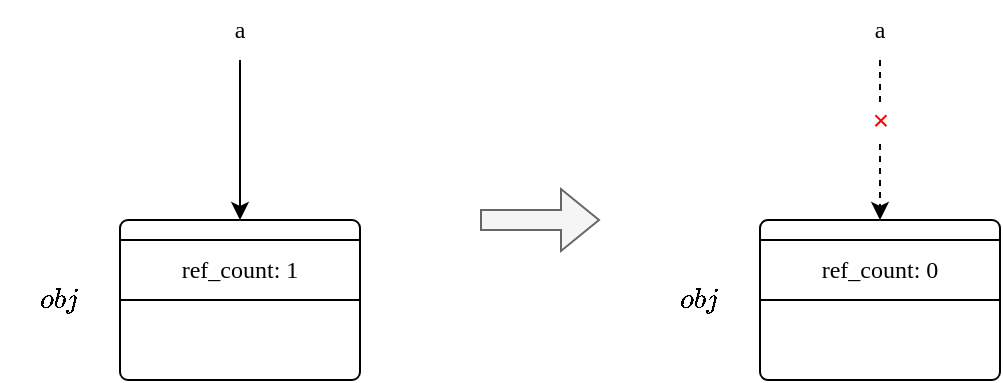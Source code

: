<mxfile version="21.3.7" type="device">
  <diagram name="Page-1" id="MDfxNv3w2z9Ve3HUxRQT">
    <mxGraphModel dx="1434" dy="907" grid="1" gridSize="10" guides="1" tooltips="1" connect="1" arrows="1" fold="1" page="1" pageScale="1" pageWidth="850" pageHeight="1100" math="1" shadow="0">
      <root>
        <mxCell id="0" />
        <mxCell id="1" parent="0" />
        <mxCell id="bYHlUoliwPohzj2jKuyZ-4" value="" style="group" vertex="1" connectable="0" parent="1">
          <mxGeometry x="200" y="120" width="120" height="80" as="geometry" />
        </mxCell>
        <mxCell id="bYHlUoliwPohzj2jKuyZ-1" value="" style="rounded=1;whiteSpace=wrap;html=1;arcSize=5;fontFamily=SF Mono;" vertex="1" parent="bYHlUoliwPohzj2jKuyZ-4">
          <mxGeometry width="120" height="80" as="geometry" />
        </mxCell>
        <mxCell id="bYHlUoliwPohzj2jKuyZ-3" value="ref_count: 1" style="rounded=0;whiteSpace=wrap;html=1;fontFamily=SF Mono;" vertex="1" parent="bYHlUoliwPohzj2jKuyZ-4">
          <mxGeometry y="10" width="120" height="30" as="geometry" />
        </mxCell>
        <mxCell id="bYHlUoliwPohzj2jKuyZ-5" value="$$obj$$" style="text;html=1;strokeColor=none;fillColor=none;align=center;verticalAlign=middle;whiteSpace=wrap;rounded=0;" vertex="1" parent="1">
          <mxGeometry x="140" y="145" width="60" height="30" as="geometry" />
        </mxCell>
        <mxCell id="bYHlUoliwPohzj2jKuyZ-6" value="a" style="text;html=1;strokeColor=none;fillColor=none;align=center;verticalAlign=middle;whiteSpace=wrap;rounded=0;fontFamily=SF Mono;" vertex="1" parent="1">
          <mxGeometry x="230" y="10" width="60" height="30" as="geometry" />
        </mxCell>
        <mxCell id="bYHlUoliwPohzj2jKuyZ-7" value="" style="endArrow=classic;html=1;rounded=0;exitX=0.5;exitY=1;exitDx=0;exitDy=0;entryX=0.5;entryY=0;entryDx=0;entryDy=0;" edge="1" parent="1" source="bYHlUoliwPohzj2jKuyZ-6" target="bYHlUoliwPohzj2jKuyZ-1">
          <mxGeometry width="50" height="50" relative="1" as="geometry">
            <mxPoint x="480" y="290" as="sourcePoint" />
            <mxPoint x="530" y="240" as="targetPoint" />
          </mxGeometry>
        </mxCell>
        <mxCell id="bYHlUoliwPohzj2jKuyZ-8" value="" style="group" vertex="1" connectable="0" parent="1">
          <mxGeometry x="520" y="120" width="120" height="80" as="geometry" />
        </mxCell>
        <mxCell id="bYHlUoliwPohzj2jKuyZ-9" value="" style="rounded=1;whiteSpace=wrap;html=1;arcSize=5;fontFamily=SF Mono;" vertex="1" parent="bYHlUoliwPohzj2jKuyZ-8">
          <mxGeometry width="120" height="80" as="geometry" />
        </mxCell>
        <mxCell id="bYHlUoliwPohzj2jKuyZ-10" value="ref_count: 0" style="rounded=0;whiteSpace=wrap;html=1;fontFamily=SF Mono;" vertex="1" parent="bYHlUoliwPohzj2jKuyZ-8">
          <mxGeometry y="10" width="120" height="30" as="geometry" />
        </mxCell>
        <mxCell id="bYHlUoliwPohzj2jKuyZ-11" value="$$obj$$" style="text;html=1;strokeColor=none;fillColor=none;align=center;verticalAlign=middle;whiteSpace=wrap;rounded=0;" vertex="1" parent="1">
          <mxGeometry x="460" y="145" width="60" height="30" as="geometry" />
        </mxCell>
        <mxCell id="bYHlUoliwPohzj2jKuyZ-12" value="a" style="text;html=1;strokeColor=none;fillColor=none;align=center;verticalAlign=middle;whiteSpace=wrap;rounded=0;fontFamily=SF Mono;" vertex="1" parent="1">
          <mxGeometry x="550" y="10" width="60" height="30" as="geometry" />
        </mxCell>
        <mxCell id="bYHlUoliwPohzj2jKuyZ-13" value="&lt;font style=&quot;font-size: 14px;&quot;&gt;×&lt;/font&gt;" style="endArrow=classic;html=1;rounded=0;exitX=0.5;exitY=1;exitDx=0;exitDy=0;entryX=0.5;entryY=0;entryDx=0;entryDy=0;fontColor=#FF0000;dashed=1;" edge="1" parent="1" source="bYHlUoliwPohzj2jKuyZ-12" target="bYHlUoliwPohzj2jKuyZ-9">
          <mxGeometry x="-0.25" width="50" height="50" relative="1" as="geometry">
            <mxPoint x="800" y="290" as="sourcePoint" />
            <mxPoint x="850" y="240" as="targetPoint" />
            <mxPoint as="offset" />
          </mxGeometry>
        </mxCell>
        <mxCell id="bYHlUoliwPohzj2jKuyZ-16" value="" style="shape=flexArrow;endArrow=classic;html=1;rounded=0;fillColor=#f5f5f5;strokeColor=#666666;" edge="1" parent="1">
          <mxGeometry width="50" height="50" relative="1" as="geometry">
            <mxPoint x="380" y="120" as="sourcePoint" />
            <mxPoint x="440" y="120" as="targetPoint" />
          </mxGeometry>
        </mxCell>
      </root>
    </mxGraphModel>
  </diagram>
</mxfile>
